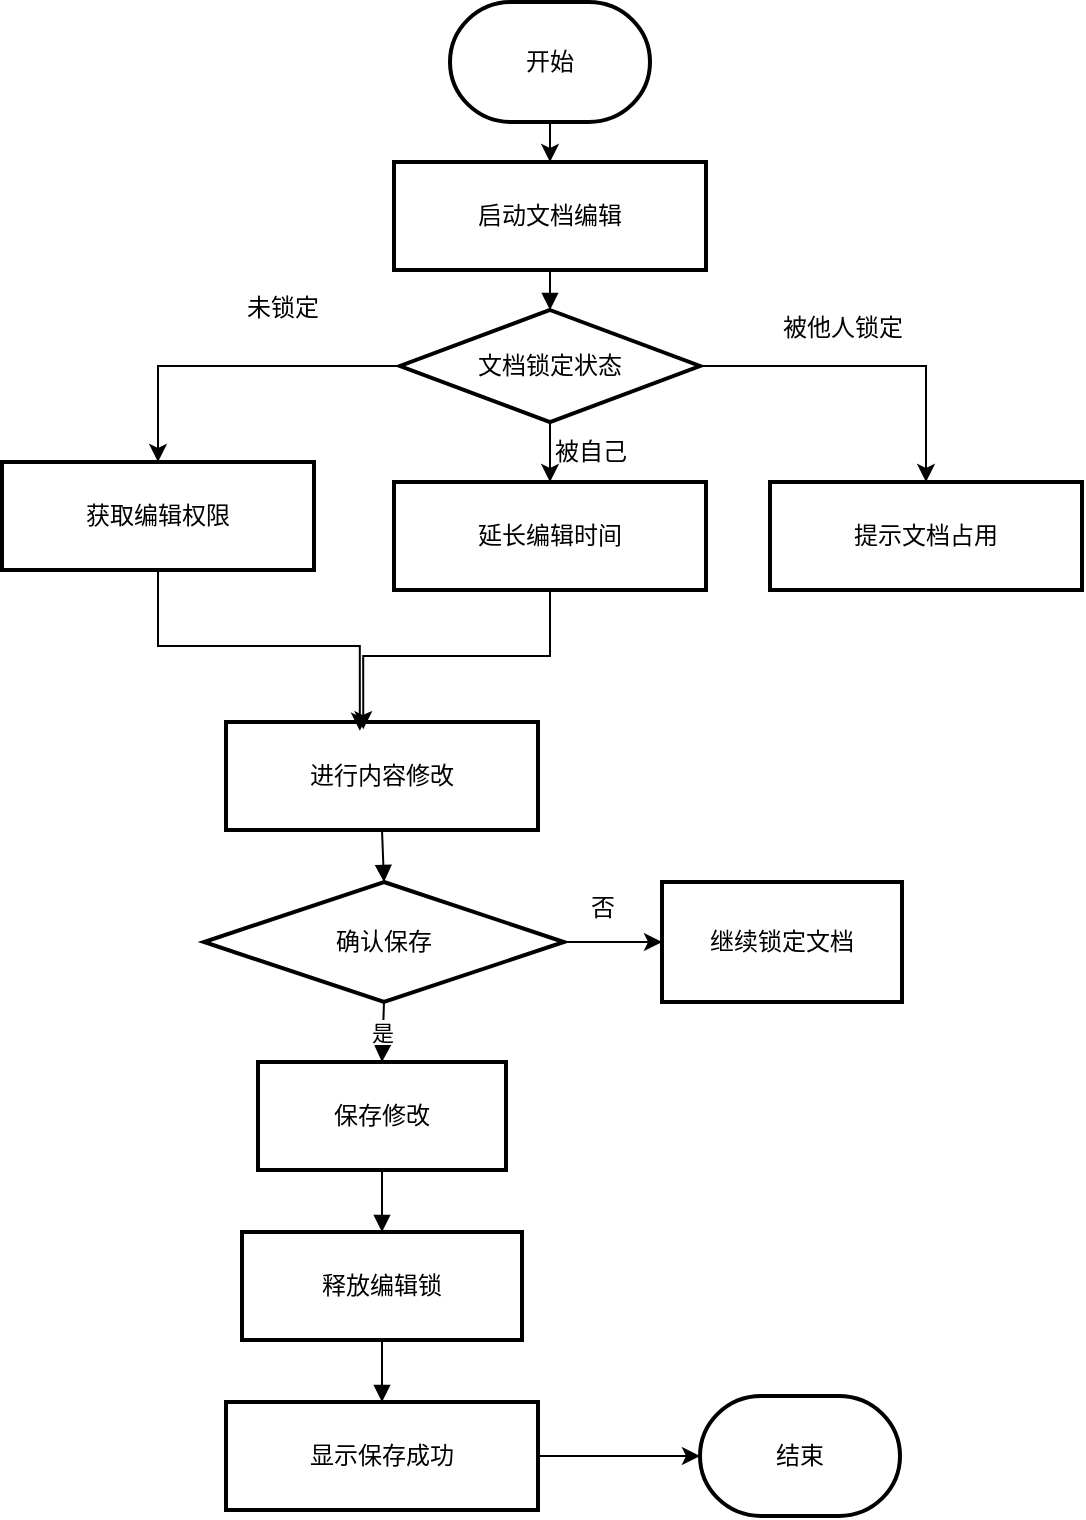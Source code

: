 <mxfile version="27.0.6">
  <diagram name="第 1 页" id="bDFXNYB2v2AE07_PYqpr">
    <mxGraphModel dx="1489" dy="2026" grid="1" gridSize="10" guides="1" tooltips="1" connect="1" arrows="1" fold="1" page="1" pageScale="1" pageWidth="827" pageHeight="1169" math="0" shadow="0">
      <root>
        <mxCell id="0" />
        <mxCell id="1" parent="0" />
        <mxCell id="6-Gtksee_l39-dPfnhdo-1" value="启动文档编辑" style="whiteSpace=wrap;strokeWidth=2;" vertex="1" parent="1">
          <mxGeometry x="316" y="-190" width="156" height="54" as="geometry" />
        </mxCell>
        <mxCell id="6-Gtksee_l39-dPfnhdo-23" style="edgeStyle=orthogonalEdgeStyle;rounded=0;orthogonalLoop=1;jettySize=auto;html=1;entryX=0.5;entryY=0;entryDx=0;entryDy=0;" edge="1" parent="1" source="6-Gtksee_l39-dPfnhdo-2" target="6-Gtksee_l39-dPfnhdo-10">
          <mxGeometry relative="1" as="geometry" />
        </mxCell>
        <mxCell id="6-Gtksee_l39-dPfnhdo-24" style="edgeStyle=orthogonalEdgeStyle;rounded=0;orthogonalLoop=1;jettySize=auto;html=1;entryX=0.5;entryY=0;entryDx=0;entryDy=0;" edge="1" parent="1" source="6-Gtksee_l39-dPfnhdo-2" target="6-Gtksee_l39-dPfnhdo-9">
          <mxGeometry relative="1" as="geometry" />
        </mxCell>
        <mxCell id="6-Gtksee_l39-dPfnhdo-25" style="edgeStyle=orthogonalEdgeStyle;rounded=0;orthogonalLoop=1;jettySize=auto;html=1;entryX=0.5;entryY=0;entryDx=0;entryDy=0;" edge="1" parent="1" source="6-Gtksee_l39-dPfnhdo-2" target="6-Gtksee_l39-dPfnhdo-3">
          <mxGeometry relative="1" as="geometry" />
        </mxCell>
        <mxCell id="6-Gtksee_l39-dPfnhdo-2" value="文档锁定状态" style="rhombus;strokeWidth=2;whiteSpace=wrap;" vertex="1" parent="1">
          <mxGeometry x="319" y="-116" width="150" height="56" as="geometry" />
        </mxCell>
        <mxCell id="6-Gtksee_l39-dPfnhdo-3" value="获取编辑权限" style="whiteSpace=wrap;strokeWidth=2;" vertex="1" parent="1">
          <mxGeometry x="120" y="-40" width="156" height="54" as="geometry" />
        </mxCell>
        <mxCell id="6-Gtksee_l39-dPfnhdo-4" value="进行内容修改" style="whiteSpace=wrap;strokeWidth=2;" vertex="1" parent="1">
          <mxGeometry x="232" y="90" width="156" height="54" as="geometry" />
        </mxCell>
        <mxCell id="6-Gtksee_l39-dPfnhdo-33" value="" style="edgeStyle=orthogonalEdgeStyle;rounded=0;orthogonalLoop=1;jettySize=auto;html=1;" edge="1" parent="1" source="6-Gtksee_l39-dPfnhdo-5" target="6-Gtksee_l39-dPfnhdo-32">
          <mxGeometry relative="1" as="geometry" />
        </mxCell>
        <mxCell id="6-Gtksee_l39-dPfnhdo-5" value="确认保存" style="rhombus;strokeWidth=2;whiteSpace=wrap;" vertex="1" parent="1">
          <mxGeometry x="221" y="170" width="180" height="60" as="geometry" />
        </mxCell>
        <mxCell id="6-Gtksee_l39-dPfnhdo-6" value="保存修改" style="whiteSpace=wrap;strokeWidth=2;" vertex="1" parent="1">
          <mxGeometry x="248" y="260" width="124" height="54" as="geometry" />
        </mxCell>
        <mxCell id="6-Gtksee_l39-dPfnhdo-7" value="释放编辑锁" style="whiteSpace=wrap;strokeWidth=2;" vertex="1" parent="1">
          <mxGeometry x="240" y="345" width="140" height="54" as="geometry" />
        </mxCell>
        <mxCell id="6-Gtksee_l39-dPfnhdo-35" value="" style="edgeStyle=orthogonalEdgeStyle;rounded=0;orthogonalLoop=1;jettySize=auto;html=1;" edge="1" parent="1" source="6-Gtksee_l39-dPfnhdo-8" target="6-Gtksee_l39-dPfnhdo-34">
          <mxGeometry relative="1" as="geometry" />
        </mxCell>
        <mxCell id="6-Gtksee_l39-dPfnhdo-8" value="显示保存成功" style="whiteSpace=wrap;strokeWidth=2;" vertex="1" parent="1">
          <mxGeometry x="232" y="430" width="156" height="54" as="geometry" />
        </mxCell>
        <mxCell id="6-Gtksee_l39-dPfnhdo-9" value="延长编辑时间" style="whiteSpace=wrap;strokeWidth=2;" vertex="1" parent="1">
          <mxGeometry x="316" y="-30" width="156" height="54" as="geometry" />
        </mxCell>
        <mxCell id="6-Gtksee_l39-dPfnhdo-10" value="提示文档占用" style="whiteSpace=wrap;strokeWidth=2;" vertex="1" parent="1">
          <mxGeometry x="504" y="-30" width="156" height="54" as="geometry" />
        </mxCell>
        <mxCell id="6-Gtksee_l39-dPfnhdo-11" value="" style="curved=1;startArrow=none;endArrow=block;exitX=0.5;exitY=1;entryX=0.5;entryY=0;rounded=0;" edge="1" parent="1" source="6-Gtksee_l39-dPfnhdo-1" target="6-Gtksee_l39-dPfnhdo-2">
          <mxGeometry relative="1" as="geometry">
            <Array as="points" />
          </mxGeometry>
        </mxCell>
        <mxCell id="6-Gtksee_l39-dPfnhdo-14" value="" style="curved=1;startArrow=none;endArrow=block;exitX=0.5;exitY=1.01;entryX=0.5;entryY=0;rounded=0;" edge="1" parent="1" source="6-Gtksee_l39-dPfnhdo-4" target="6-Gtksee_l39-dPfnhdo-5">
          <mxGeometry relative="1" as="geometry">
            <Array as="points" />
          </mxGeometry>
        </mxCell>
        <mxCell id="6-Gtksee_l39-dPfnhdo-15" value="是" style="curved=1;startArrow=none;endArrow=block;exitX=0.5;exitY=1;entryX=0.5;entryY=0;rounded=0;" edge="1" parent="1" source="6-Gtksee_l39-dPfnhdo-5" target="6-Gtksee_l39-dPfnhdo-6">
          <mxGeometry relative="1" as="geometry">
            <Array as="points" />
          </mxGeometry>
        </mxCell>
        <mxCell id="6-Gtksee_l39-dPfnhdo-16" value="" style="curved=1;startArrow=none;endArrow=block;exitX=0.5;exitY=1;entryX=0.5;entryY=0;rounded=0;" edge="1" parent="1" source="6-Gtksee_l39-dPfnhdo-6" target="6-Gtksee_l39-dPfnhdo-7">
          <mxGeometry relative="1" as="geometry">
            <Array as="points" />
          </mxGeometry>
        </mxCell>
        <mxCell id="6-Gtksee_l39-dPfnhdo-17" value="" style="curved=1;startArrow=none;endArrow=block;exitX=0.5;exitY=1;entryX=0.5;entryY=0;rounded=0;" edge="1" parent="1" source="6-Gtksee_l39-dPfnhdo-7" target="6-Gtksee_l39-dPfnhdo-8">
          <mxGeometry relative="1" as="geometry">
            <Array as="points" />
          </mxGeometry>
        </mxCell>
        <mxCell id="6-Gtksee_l39-dPfnhdo-22" value="" style="edgeStyle=orthogonalEdgeStyle;rounded=0;orthogonalLoop=1;jettySize=auto;html=1;" edge="1" parent="1" source="6-Gtksee_l39-dPfnhdo-21" target="6-Gtksee_l39-dPfnhdo-1">
          <mxGeometry relative="1" as="geometry" />
        </mxCell>
        <mxCell id="6-Gtksee_l39-dPfnhdo-21" value="开始" style="strokeWidth=2;html=1;shape=mxgraph.flowchart.terminator;whiteSpace=wrap;" vertex="1" parent="1">
          <mxGeometry x="344" y="-270" width="100" height="60" as="geometry" />
        </mxCell>
        <mxCell id="6-Gtksee_l39-dPfnhdo-26" value="被他人锁定" style="text;html=1;align=center;verticalAlign=middle;resizable=0;points=[];autosize=1;strokeColor=none;fillColor=none;" vertex="1" parent="1">
          <mxGeometry x="500" y="-122" width="80" height="30" as="geometry" />
        </mxCell>
        <mxCell id="6-Gtksee_l39-dPfnhdo-27" value="被自己" style="text;html=1;align=center;verticalAlign=middle;resizable=0;points=[];autosize=1;strokeColor=none;fillColor=none;" vertex="1" parent="1">
          <mxGeometry x="384" y="-60" width="60" height="30" as="geometry" />
        </mxCell>
        <mxCell id="6-Gtksee_l39-dPfnhdo-29" value="未锁定" style="text;html=1;align=center;verticalAlign=middle;resizable=0;points=[];autosize=1;strokeColor=none;fillColor=none;" vertex="1" parent="1">
          <mxGeometry x="230" y="-132" width="60" height="30" as="geometry" />
        </mxCell>
        <mxCell id="6-Gtksee_l39-dPfnhdo-30" style="edgeStyle=orthogonalEdgeStyle;rounded=0;orthogonalLoop=1;jettySize=auto;html=1;entryX=0.429;entryY=0.081;entryDx=0;entryDy=0;entryPerimeter=0;" edge="1" parent="1" source="6-Gtksee_l39-dPfnhdo-3" target="6-Gtksee_l39-dPfnhdo-4">
          <mxGeometry relative="1" as="geometry" />
        </mxCell>
        <mxCell id="6-Gtksee_l39-dPfnhdo-31" style="edgeStyle=orthogonalEdgeStyle;rounded=0;orthogonalLoop=1;jettySize=auto;html=1;entryX=0.44;entryY=0.067;entryDx=0;entryDy=0;entryPerimeter=0;" edge="1" parent="1" source="6-Gtksee_l39-dPfnhdo-9" target="6-Gtksee_l39-dPfnhdo-4">
          <mxGeometry relative="1" as="geometry" />
        </mxCell>
        <mxCell id="6-Gtksee_l39-dPfnhdo-32" value="继续锁定文档" style="whiteSpace=wrap;html=1;strokeWidth=2;" vertex="1" parent="1">
          <mxGeometry x="450" y="170" width="120" height="60" as="geometry" />
        </mxCell>
        <mxCell id="6-Gtksee_l39-dPfnhdo-34" value="结束" style="strokeWidth=2;html=1;shape=mxgraph.flowchart.terminator;whiteSpace=wrap;" vertex="1" parent="1">
          <mxGeometry x="469" y="427" width="100" height="60" as="geometry" />
        </mxCell>
        <mxCell id="6-Gtksee_l39-dPfnhdo-36" value="否" style="text;html=1;align=center;verticalAlign=middle;resizable=0;points=[];autosize=1;strokeColor=none;fillColor=none;" vertex="1" parent="1">
          <mxGeometry x="400" y="168" width="40" height="30" as="geometry" />
        </mxCell>
      </root>
    </mxGraphModel>
  </diagram>
</mxfile>
